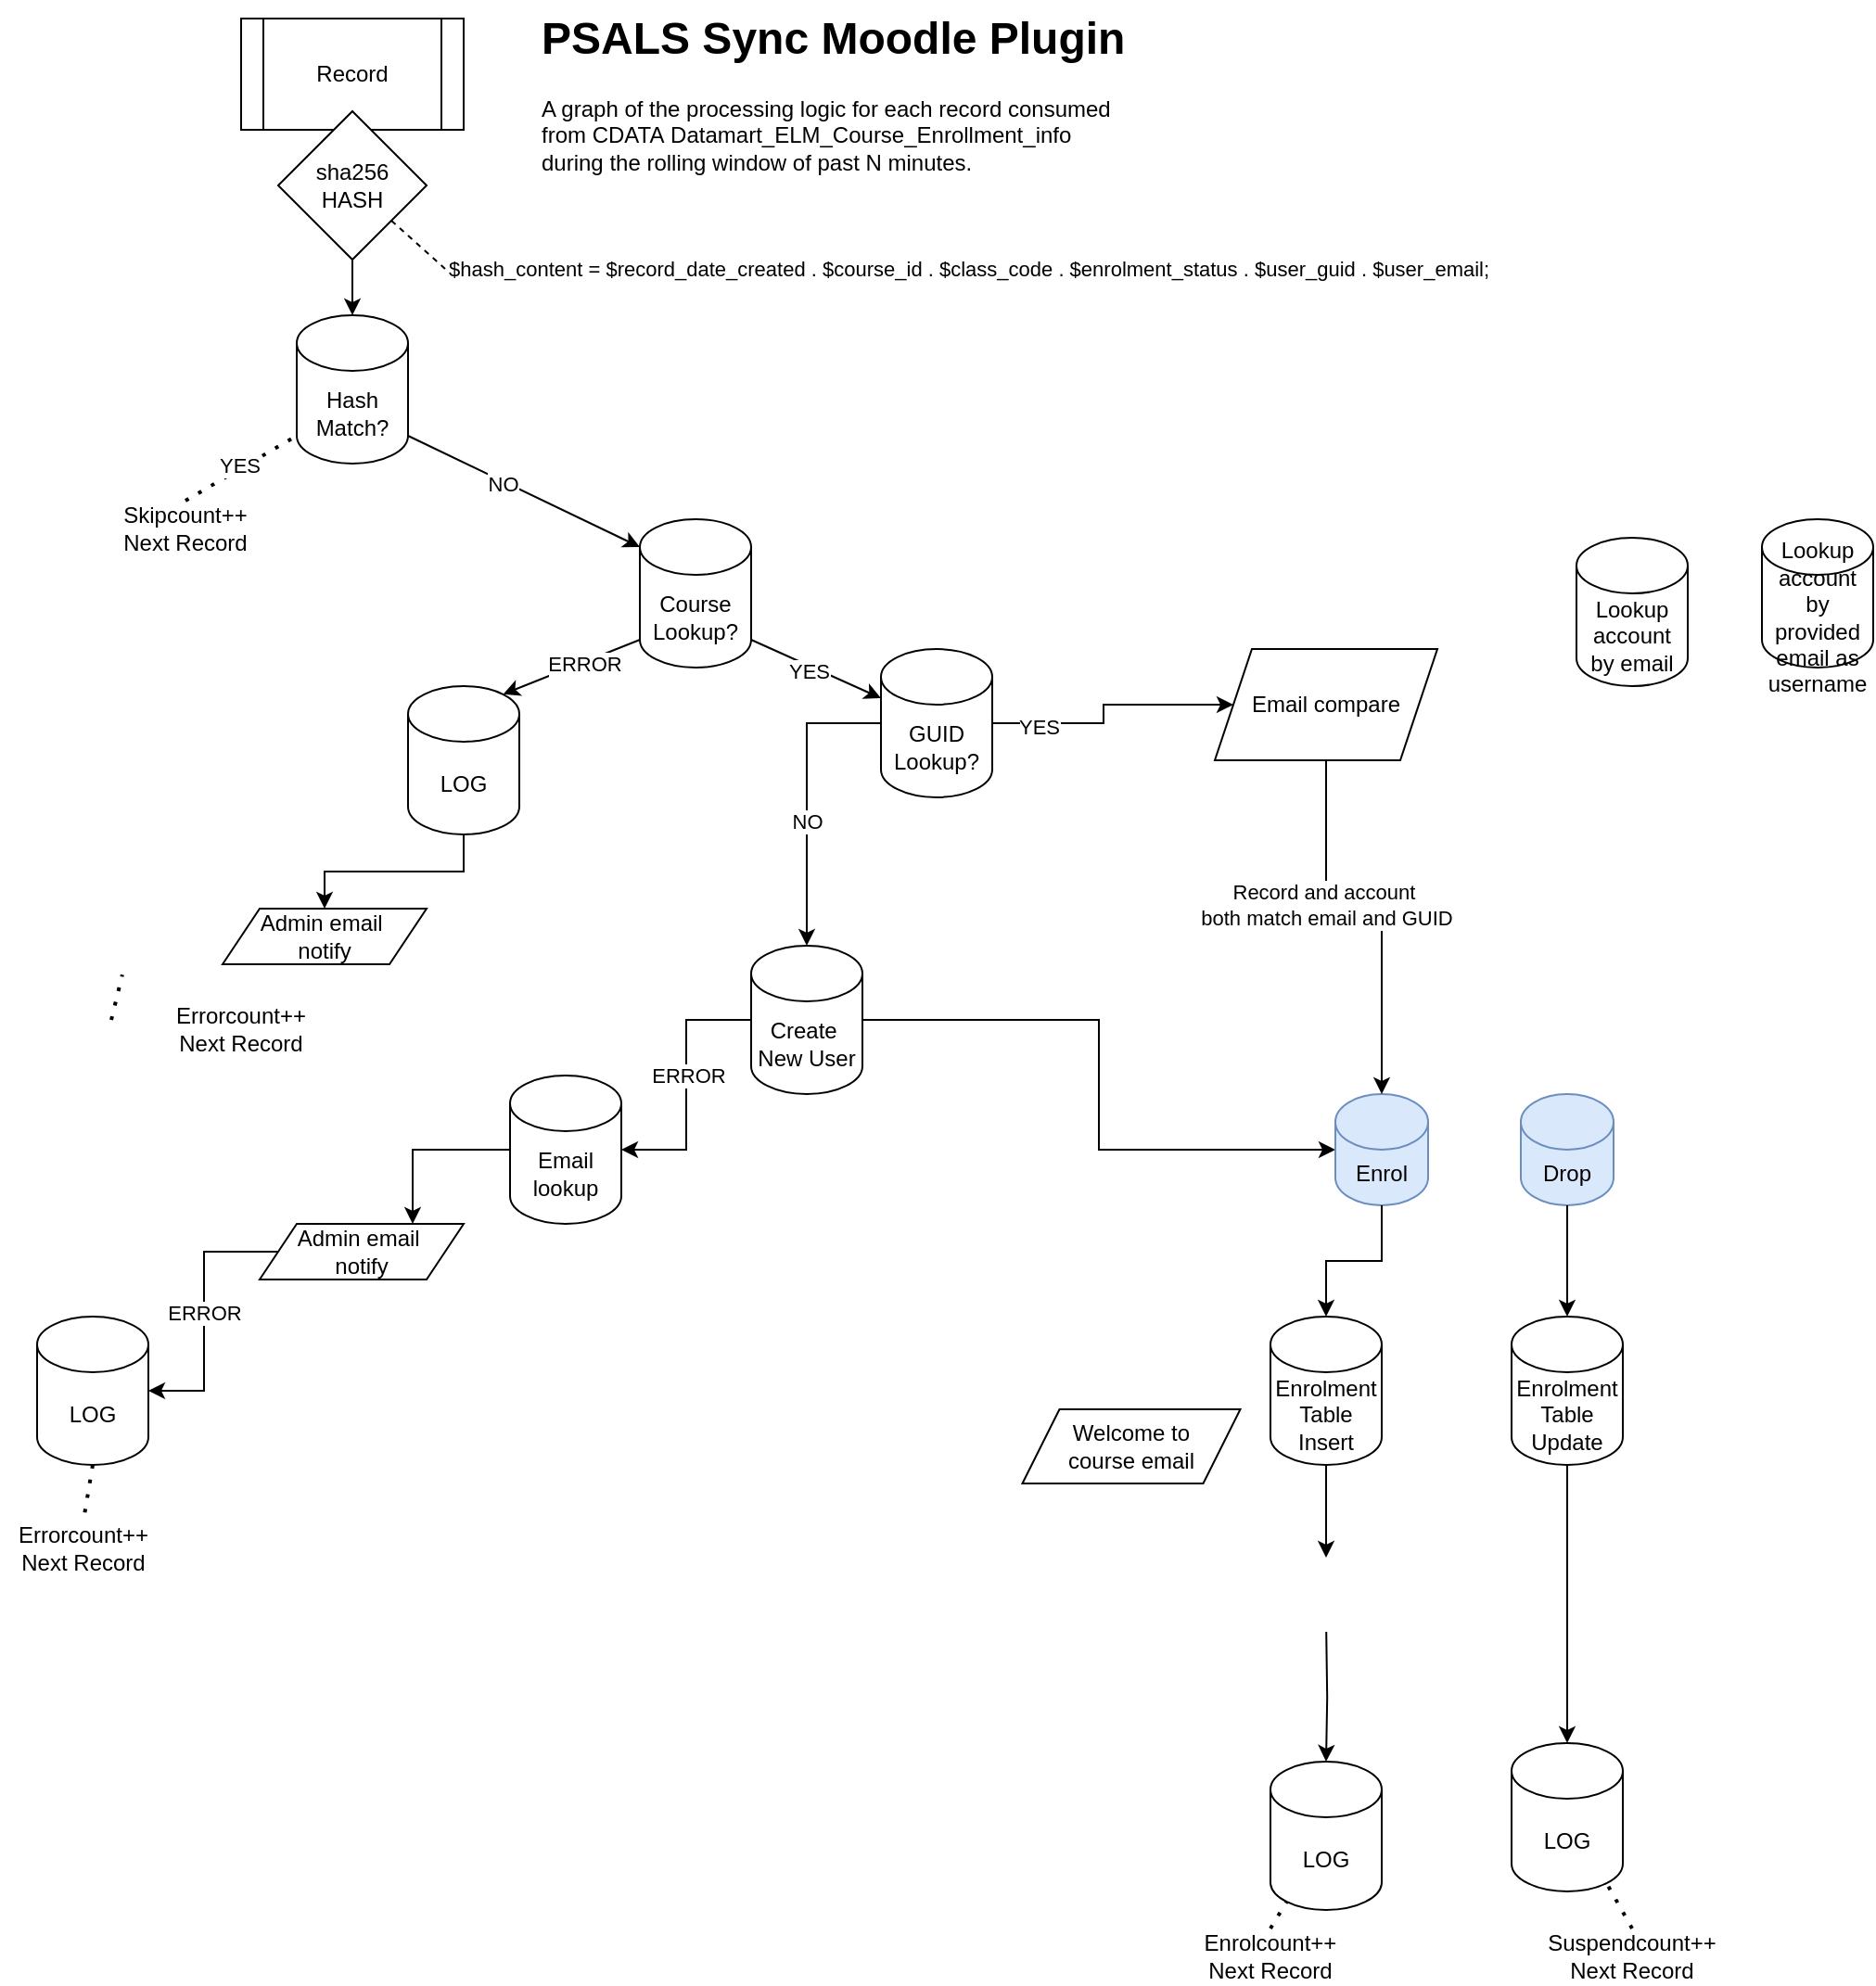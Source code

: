 <mxfile version="24.7.14">
  <diagram name="Page-1" id="SmQBZjzATK0DEa8BMedN">
    <mxGraphModel dx="1834" dy="771" grid="1" gridSize="10" guides="1" tooltips="1" connect="1" arrows="1" fold="1" page="0" pageScale="1" pageWidth="850" pageHeight="1100" math="0" shadow="0">
      <root>
        <mxCell id="0" />
        <mxCell id="1" parent="0" />
        <mxCell id="ry7bc5dP2eHQDdhs6nhz-34" style="edgeStyle=orthogonalEdgeStyle;rounded=0;orthogonalLoop=1;jettySize=auto;html=1;entryX=0.5;entryY=0;entryDx=0;entryDy=0;" parent="1" source="29tg66_QDVW0z6rTsPYW-1" target="ry7bc5dP2eHQDdhs6nhz-11" edge="1">
          <mxGeometry relative="1" as="geometry" />
        </mxCell>
        <mxCell id="29tg66_QDVW0z6rTsPYW-1" value="LOG" style="shape=cylinder3;whiteSpace=wrap;html=1;boundedLbl=1;backgroundOutline=1;size=15;" parent="1" vertex="1">
          <mxGeometry x="190" y="380" width="60" height="80" as="geometry" />
        </mxCell>
        <mxCell id="29tg66_QDVW0z6rTsPYW-7" value="Course&lt;div&gt;Lookup?&lt;/div&gt;" style="shape=cylinder3;whiteSpace=wrap;html=1;boundedLbl=1;backgroundOutline=1;size=15;" parent="1" vertex="1">
          <mxGeometry x="315" y="290" width="60" height="80" as="geometry" />
        </mxCell>
        <mxCell id="29tg66_QDVW0z6rTsPYW-8" value="Hash Match?" style="shape=cylinder3;whiteSpace=wrap;html=1;boundedLbl=1;backgroundOutline=1;size=15;" parent="1" vertex="1">
          <mxGeometry x="130" y="180" width="60" height="80" as="geometry" />
        </mxCell>
        <mxCell id="29tg66_QDVW0z6rTsPYW-10" value="Record" style="shape=process;whiteSpace=wrap;html=1;backgroundOutline=1;" parent="1" vertex="1">
          <mxGeometry x="100" y="20" width="120" height="60" as="geometry" />
        </mxCell>
        <mxCell id="29tg66_QDVW0z6rTsPYW-9" value="&lt;div&gt;sha256&lt;/div&gt;HASH" style="rhombus;whiteSpace=wrap;html=1;" parent="1" vertex="1">
          <mxGeometry x="120" y="70" width="80" height="80" as="geometry" />
        </mxCell>
        <mxCell id="29tg66_QDVW0z6rTsPYW-11" value="" style="endArrow=classic;html=1;rounded=0;exitX=0.5;exitY=1;exitDx=0;exitDy=0;entryX=0.5;entryY=0;entryDx=0;entryDy=0;entryPerimeter=0;" parent="1" source="29tg66_QDVW0z6rTsPYW-9" target="29tg66_QDVW0z6rTsPYW-8" edge="1">
          <mxGeometry width="50" height="50" relative="1" as="geometry">
            <mxPoint x="195" y="450" as="sourcePoint" />
            <mxPoint x="225" y="290" as="targetPoint" />
          </mxGeometry>
        </mxCell>
        <mxCell id="29tg66_QDVW0z6rTsPYW-12" value="" style="endArrow=none;dashed=1;html=1;dashPattern=1 3;strokeWidth=2;rounded=0;entryX=0;entryY=1;entryDx=0;entryDy=-15;entryPerimeter=0;exitX=0.5;exitY=0;exitDx=0;exitDy=0;" parent="1" source="29tg66_QDVW0z6rTsPYW-15" target="29tg66_QDVW0z6rTsPYW-8" edge="1">
          <mxGeometry width="50" height="50" relative="1" as="geometry">
            <mxPoint x="70" y="290" as="sourcePoint" />
            <mxPoint x="245" y="400" as="targetPoint" />
          </mxGeometry>
        </mxCell>
        <mxCell id="29tg66_QDVW0z6rTsPYW-16" value="YES" style="edgeLabel;html=1;align=center;verticalAlign=middle;resizable=0;points=[];" parent="29tg66_QDVW0z6rTsPYW-12" vertex="1" connectable="0">
          <mxGeometry x="0.003" y="2" relative="1" as="geometry">
            <mxPoint as="offset" />
          </mxGeometry>
        </mxCell>
        <mxCell id="29tg66_QDVW0z6rTsPYW-13" value="" style="endArrow=classic;html=1;rounded=0;exitX=1;exitY=1;exitDx=0;exitDy=-15;exitPerimeter=0;entryX=0;entryY=0;entryDx=0;entryDy=15;entryPerimeter=0;" parent="1" source="29tg66_QDVW0z6rTsPYW-8" target="29tg66_QDVW0z6rTsPYW-7" edge="1">
          <mxGeometry width="50" height="50" relative="1" as="geometry">
            <mxPoint x="195" y="450" as="sourcePoint" />
            <mxPoint x="325" y="400" as="targetPoint" />
          </mxGeometry>
        </mxCell>
        <mxCell id="29tg66_QDVW0z6rTsPYW-17" value="NO" style="edgeLabel;html=1;align=center;verticalAlign=middle;resizable=0;points=[];" parent="29tg66_QDVW0z6rTsPYW-13" vertex="1" connectable="0">
          <mxGeometry x="-0.167" y="-2" relative="1" as="geometry">
            <mxPoint y="-1" as="offset" />
          </mxGeometry>
        </mxCell>
        <mxCell id="29tg66_QDVW0z6rTsPYW-15" value="Skipcount++&lt;div&gt;Next Record&lt;/div&gt;" style="text;html=1;align=center;verticalAlign=middle;whiteSpace=wrap;rounded=0;" parent="1" vertex="1">
          <mxGeometry x="30" y="280" width="80" height="30" as="geometry" />
        </mxCell>
        <mxCell id="29tg66_QDVW0z6rTsPYW-18" style="edgeStyle=orthogonalEdgeStyle;rounded=0;orthogonalLoop=1;jettySize=auto;html=1;exitX=0.5;exitY=1;exitDx=0;exitDy=0;" parent="1" source="29tg66_QDVW0z6rTsPYW-15" target="29tg66_QDVW0z6rTsPYW-15" edge="1">
          <mxGeometry relative="1" as="geometry" />
        </mxCell>
        <mxCell id="29tg66_QDVW0z6rTsPYW-19" value="" style="endArrow=classic;html=1;rounded=0;exitX=0;exitY=1;exitDx=0;exitDy=-15;exitPerimeter=0;entryX=0.855;entryY=0;entryDx=0;entryDy=4.35;entryPerimeter=0;" parent="1" source="29tg66_QDVW0z6rTsPYW-7" target="29tg66_QDVW0z6rTsPYW-1" edge="1">
          <mxGeometry width="50" height="50" relative="1" as="geometry">
            <mxPoint x="195" y="450" as="sourcePoint" />
            <mxPoint x="245" y="400" as="targetPoint" />
          </mxGeometry>
        </mxCell>
        <mxCell id="29tg66_QDVW0z6rTsPYW-20" value="ERROR" style="edgeLabel;html=1;align=center;verticalAlign=middle;resizable=0;points=[];" parent="29tg66_QDVW0z6rTsPYW-19" vertex="1" connectable="0">
          <mxGeometry x="-0.17" y="2" relative="1" as="geometry">
            <mxPoint y="-1" as="offset" />
          </mxGeometry>
        </mxCell>
        <mxCell id="29tg66_QDVW0z6rTsPYW-21" value="" style="endArrow=classic;html=1;rounded=0;exitX=1;exitY=1;exitDx=0;exitDy=-15;exitPerimeter=0;" parent="1" source="29tg66_QDVW0z6rTsPYW-7" target="29tg66_QDVW0z6rTsPYW-22" edge="1">
          <mxGeometry width="50" height="50" relative="1" as="geometry">
            <mxPoint x="440" y="470" as="sourcePoint" />
            <mxPoint x="430" y="520" as="targetPoint" />
          </mxGeometry>
        </mxCell>
        <mxCell id="29tg66_QDVW0z6rTsPYW-23" value="YES" style="edgeLabel;html=1;align=center;verticalAlign=middle;resizable=0;points=[];" parent="29tg66_QDVW0z6rTsPYW-21" vertex="1" connectable="0">
          <mxGeometry x="-0.083" y="-3" relative="1" as="geometry">
            <mxPoint as="offset" />
          </mxGeometry>
        </mxCell>
        <mxCell id="29tg66_QDVW0z6rTsPYW-22" value="GUID&lt;div&gt;Lookup?&lt;/div&gt;" style="shape=cylinder3;whiteSpace=wrap;html=1;boundedLbl=1;backgroundOutline=1;size=15;" parent="1" vertex="1">
          <mxGeometry x="445" y="360" width="60" height="80" as="geometry" />
        </mxCell>
        <mxCell id="29tg66_QDVW0z6rTsPYW-29" value="&lt;div&gt;Errorcount++&lt;/div&gt;Next Record" style="text;html=1;align=center;verticalAlign=middle;whiteSpace=wrap;rounded=0;" parent="1" vertex="1">
          <mxGeometry x="55" y="550" width="90" height="30" as="geometry" />
        </mxCell>
        <mxCell id="29tg66_QDVW0z6rTsPYW-48" style="edgeStyle=orthogonalEdgeStyle;rounded=0;orthogonalLoop=1;jettySize=auto;html=1;entryX=0;entryY=0.5;entryDx=0;entryDy=0;entryPerimeter=0;" parent="1" source="29tg66_QDVW0z6rTsPYW-38" target="ry7bc5dP2eHQDdhs6nhz-16" edge="1">
          <mxGeometry relative="1" as="geometry">
            <mxPoint x="570" y="550" as="targetPoint" />
          </mxGeometry>
        </mxCell>
        <mxCell id="29tg66_QDVW0z6rTsPYW-38" value="Create&amp;nbsp;&lt;div&gt;New User&lt;/div&gt;" style="shape=cylinder3;whiteSpace=wrap;html=1;boundedLbl=1;backgroundOutline=1;size=15;" parent="1" vertex="1">
          <mxGeometry x="375" y="520" width="60" height="80" as="geometry" />
        </mxCell>
        <mxCell id="29tg66_QDVW0z6rTsPYW-39" style="edgeStyle=orthogonalEdgeStyle;rounded=0;orthogonalLoop=1;jettySize=auto;html=1;entryX=0.5;entryY=0;entryDx=0;entryDy=0;entryPerimeter=0;" parent="1" source="29tg66_QDVW0z6rTsPYW-22" target="29tg66_QDVW0z6rTsPYW-38" edge="1">
          <mxGeometry relative="1" as="geometry" />
        </mxCell>
        <mxCell id="29tg66_QDVW0z6rTsPYW-40" value="NO" style="edgeLabel;html=1;align=center;verticalAlign=middle;resizable=0;points=[];" parent="29tg66_QDVW0z6rTsPYW-39" vertex="1" connectable="0">
          <mxGeometry x="0.27" y="1" relative="1" as="geometry">
            <mxPoint x="-1" y="-9" as="offset" />
          </mxGeometry>
        </mxCell>
        <mxCell id="29tg66_QDVW0z6rTsPYW-41" value="LOG" style="shape=cylinder3;whiteSpace=wrap;html=1;boundedLbl=1;backgroundOutline=1;size=15;" parent="1" vertex="1">
          <mxGeometry x="-10" y="720" width="60" height="80" as="geometry" />
        </mxCell>
        <mxCell id="29tg66_QDVW0z6rTsPYW-42" value="&lt;div&gt;Errorcount++&lt;/div&gt;Next Record" style="text;html=1;align=center;verticalAlign=middle;whiteSpace=wrap;rounded=0;" parent="1" vertex="1">
          <mxGeometry x="-30" y="830" width="90" height="30" as="geometry" />
        </mxCell>
        <mxCell id="29tg66_QDVW0z6rTsPYW-43" value="ERROR" style="edgeStyle=orthogonalEdgeStyle;rounded=0;orthogonalLoop=1;jettySize=auto;html=1;entryX=1;entryY=0.5;entryDx=0;entryDy=0;entryPerimeter=0;" parent="1" source="ry7bc5dP2eHQDdhs6nhz-13" target="29tg66_QDVW0z6rTsPYW-41" edge="1">
          <mxGeometry x="0.009" relative="1" as="geometry">
            <mxPoint as="offset" />
          </mxGeometry>
        </mxCell>
        <mxCell id="29tg66_QDVW0z6rTsPYW-52" value="LOG" style="shape=cylinder3;whiteSpace=wrap;html=1;boundedLbl=1;backgroundOutline=1;size=15;" parent="1" vertex="1">
          <mxGeometry x="785" y="950" width="60" height="80" as="geometry" />
        </mxCell>
        <mxCell id="29tg66_QDVW0z6rTsPYW-53" value="&lt;div&gt;Suspendcount++&lt;/div&gt;Next Record" style="text;html=1;align=center;verticalAlign=middle;whiteSpace=wrap;rounded=0;" parent="1" vertex="1">
          <mxGeometry x="805" y="1050" width="90" height="30" as="geometry" />
        </mxCell>
        <mxCell id="29tg66_QDVW0z6rTsPYW-54" value="" style="endArrow=none;dashed=1;html=1;dashPattern=1 3;strokeWidth=2;rounded=0;entryX=0.855;entryY=1;entryDx=0;entryDy=-4.35;entryPerimeter=0;exitX=0.5;exitY=0;exitDx=0;exitDy=0;" parent="1" source="29tg66_QDVW0z6rTsPYW-53" target="29tg66_QDVW0z6rTsPYW-52" edge="1">
          <mxGeometry width="50" height="50" relative="1" as="geometry">
            <mxPoint x="820" y="875" as="sourcePoint" />
            <mxPoint x="870" y="825" as="targetPoint" />
          </mxGeometry>
        </mxCell>
        <mxCell id="29tg66_QDVW0z6rTsPYW-55" value="LOG" style="shape=cylinder3;whiteSpace=wrap;html=1;boundedLbl=1;backgroundOutline=1;size=15;" parent="1" vertex="1">
          <mxGeometry x="655" y="960" width="60" height="80" as="geometry" />
        </mxCell>
        <mxCell id="29tg66_QDVW0z6rTsPYW-56" value="&lt;div&gt;Enrolcount++&lt;/div&gt;Next Record" style="text;html=1;align=center;verticalAlign=middle;whiteSpace=wrap;rounded=0;" parent="1" vertex="1">
          <mxGeometry x="610" y="1050" width="90" height="30" as="geometry" />
        </mxCell>
        <mxCell id="29tg66_QDVW0z6rTsPYW-57" value="" style="endArrow=none;dashed=1;html=1;dashPattern=1 3;strokeWidth=2;rounded=0;entryX=0.145;entryY=1;entryDx=0;entryDy=-4.35;entryPerimeter=0;exitX=0.5;exitY=0;exitDx=0;exitDy=0;" parent="1" source="29tg66_QDVW0z6rTsPYW-56" target="29tg66_QDVW0z6rTsPYW-55" edge="1">
          <mxGeometry width="50" height="50" relative="1" as="geometry">
            <mxPoint x="480" y="1140" as="sourcePoint" />
            <mxPoint x="530" y="1090" as="targetPoint" />
          </mxGeometry>
        </mxCell>
        <mxCell id="ry7bc5dP2eHQDdhs6nhz-7" value="Welcome to&lt;div&gt;course email&lt;/div&gt;" style="shape=parallelogram;perimeter=parallelogramPerimeter;whiteSpace=wrap;html=1;fixedSize=1;" parent="1" vertex="1">
          <mxGeometry x="521.25" y="770" width="117.5" height="40" as="geometry" />
        </mxCell>
        <mxCell id="ry7bc5dP2eHQDdhs6nhz-10" style="edgeStyle=orthogonalEdgeStyle;rounded=0;orthogonalLoop=1;jettySize=auto;html=1;entryX=0.5;entryY=0;entryDx=0;entryDy=0;entryPerimeter=0;exitX=0.5;exitY=1;exitDx=0;exitDy=0;exitPerimeter=0;" parent="1" source="ry7bc5dP2eHQDdhs6nhz-32" target="29tg66_QDVW0z6rTsPYW-52" edge="1">
          <mxGeometry relative="1" as="geometry">
            <mxPoint x="815" y="650" as="sourcePoint" />
          </mxGeometry>
        </mxCell>
        <mxCell id="ry7bc5dP2eHQDdhs6nhz-12" value="" style="endArrow=none;dashed=1;html=1;dashPattern=1 3;strokeWidth=2;rounded=0;exitX=0.5;exitY=0;exitDx=0;exitDy=0;entryX=0.145;entryY=1;entryDx=0;entryDy=-4.35;entryPerimeter=0;" parent="1" edge="1">
          <mxGeometry width="50" height="50" relative="1" as="geometry">
            <mxPoint x="30" y="560" as="sourcePoint" />
            <mxPoint x="35.95" y="535.65" as="targetPoint" />
          </mxGeometry>
        </mxCell>
        <mxCell id="ry7bc5dP2eHQDdhs6nhz-11" value="Admin email&amp;nbsp;&lt;div&gt;notify&lt;/div&gt;" style="shape=parallelogram;perimeter=parallelogramPerimeter;whiteSpace=wrap;html=1;fixedSize=1;" parent="1" vertex="1">
          <mxGeometry x="90" y="500" width="110" height="30" as="geometry" />
        </mxCell>
        <mxCell id="ry7bc5dP2eHQDdhs6nhz-16" value="Enrol" style="shape=cylinder3;whiteSpace=wrap;html=1;boundedLbl=1;backgroundOutline=1;size=15;fillColor=#dae8fc;strokeColor=#6c8ebf;" parent="1" vertex="1">
          <mxGeometry x="690" y="600" width="50" height="60" as="geometry" />
        </mxCell>
        <mxCell id="ry7bc5dP2eHQDdhs6nhz-18" value="Drop" style="shape=cylinder3;whiteSpace=wrap;html=1;boundedLbl=1;backgroundOutline=1;size=15;fillColor=#dae8fc;strokeColor=#6c8ebf;" parent="1" vertex="1">
          <mxGeometry x="790" y="600" width="50" height="60" as="geometry" />
        </mxCell>
        <mxCell id="ry7bc5dP2eHQDdhs6nhz-20" value="" style="edgeStyle=orthogonalEdgeStyle;rounded=0;orthogonalLoop=1;jettySize=auto;html=1;entryX=1;entryY=0.5;entryDx=0;entryDy=0;entryPerimeter=0;" parent="1" source="29tg66_QDVW0z6rTsPYW-38" target="ry7bc5dP2eHQDdhs6nhz-19" edge="1">
          <mxGeometry relative="1" as="geometry">
            <mxPoint x="375" y="560" as="sourcePoint" />
            <mxPoint x="170" y="670" as="targetPoint" />
          </mxGeometry>
        </mxCell>
        <mxCell id="ry7bc5dP2eHQDdhs6nhz-30" value="ERROR" style="edgeLabel;html=1;align=center;verticalAlign=middle;resizable=0;points=[];" parent="ry7bc5dP2eHQDdhs6nhz-20" vertex="1" connectable="0">
          <mxGeometry x="-0.08" y="1" relative="1" as="geometry">
            <mxPoint as="offset" />
          </mxGeometry>
        </mxCell>
        <mxCell id="ry7bc5dP2eHQDdhs6nhz-19" value="Email lookup" style="shape=cylinder3;whiteSpace=wrap;html=1;boundedLbl=1;backgroundOutline=1;size=15;" parent="1" vertex="1">
          <mxGeometry x="245" y="590" width="60" height="80" as="geometry" />
        </mxCell>
        <mxCell id="ry7bc5dP2eHQDdhs6nhz-21" value="&lt;h1 style=&quot;margin-top: 0px;&quot;&gt;PSALS Sync Moodle Plugin&lt;/h1&gt;&lt;p&gt;A graph of the processing logic for each record consumed from CDATA&amp;nbsp;Datamart_ELM_Course_Enrollment_info during the rolling window of past N minutes.&lt;/p&gt;" style="text;html=1;whiteSpace=wrap;overflow=hidden;rounded=0;" parent="1" vertex="1">
          <mxGeometry x="260" y="10" width="320" height="140" as="geometry" />
        </mxCell>
        <mxCell id="ry7bc5dP2eHQDdhs6nhz-27" value="" style="edgeStyle=orthogonalEdgeStyle;rounded=0;orthogonalLoop=1;jettySize=auto;html=1;entryX=0.5;entryY=0;entryDx=0;entryDy=0;exitX=0.5;exitY=1;exitDx=0;exitDy=0;exitPerimeter=0;" parent="1" source="ry7bc5dP2eHQDdhs6nhz-16" target="ry7bc5dP2eHQDdhs6nhz-25" edge="1">
          <mxGeometry relative="1" as="geometry">
            <mxPoint x="715" y="660" as="sourcePoint" />
            <mxPoint x="658" y="875" as="targetPoint" />
          </mxGeometry>
        </mxCell>
        <mxCell id="ry7bc5dP2eHQDdhs6nhz-28" style="edgeStyle=orthogonalEdgeStyle;rounded=0;orthogonalLoop=1;jettySize=auto;html=1;entryX=0.5;entryY=0;entryDx=0;entryDy=0;" parent="1" source="ry7bc5dP2eHQDdhs6nhz-25" edge="1">
          <mxGeometry relative="1" as="geometry">
            <mxPoint x="685" y="850" as="targetPoint" />
          </mxGeometry>
        </mxCell>
        <mxCell id="ry7bc5dP2eHQDdhs6nhz-25" value="Enrolment Table Insert" style="shape=cylinder3;whiteSpace=wrap;html=1;boundedLbl=1;backgroundOutline=1;size=15;" parent="1" vertex="1">
          <mxGeometry x="655" y="720" width="60" height="80" as="geometry" />
        </mxCell>
        <mxCell id="ry7bc5dP2eHQDdhs6nhz-29" style="edgeStyle=orthogonalEdgeStyle;rounded=0;orthogonalLoop=1;jettySize=auto;html=1;entryX=0.5;entryY=0;entryDx=0;entryDy=0;entryPerimeter=0;" parent="1" target="29tg66_QDVW0z6rTsPYW-55" edge="1">
          <mxGeometry relative="1" as="geometry">
            <mxPoint x="685.1" y="890" as="sourcePoint" />
          </mxGeometry>
        </mxCell>
        <mxCell id="ry7bc5dP2eHQDdhs6nhz-33" value="" style="edgeStyle=orthogonalEdgeStyle;rounded=0;orthogonalLoop=1;jettySize=auto;html=1;entryX=0.5;entryY=0;entryDx=0;entryDy=0;entryPerimeter=0;exitX=0.5;exitY=1;exitDx=0;exitDy=0;exitPerimeter=0;" parent="1" source="ry7bc5dP2eHQDdhs6nhz-18" target="ry7bc5dP2eHQDdhs6nhz-32" edge="1">
          <mxGeometry relative="1" as="geometry">
            <mxPoint x="815" y="660" as="sourcePoint" />
            <mxPoint x="815" y="950" as="targetPoint" />
          </mxGeometry>
        </mxCell>
        <mxCell id="ry7bc5dP2eHQDdhs6nhz-32" value="Enrolment Table Update" style="shape=cylinder3;whiteSpace=wrap;html=1;boundedLbl=1;backgroundOutline=1;size=15;" parent="1" vertex="1">
          <mxGeometry x="785" y="720" width="60" height="80" as="geometry" />
        </mxCell>
        <mxCell id="ry7bc5dP2eHQDdhs6nhz-36" value="" style="edgeStyle=orthogonalEdgeStyle;rounded=0;orthogonalLoop=1;jettySize=auto;html=1;entryX=0.75;entryY=0;entryDx=0;entryDy=0;" parent="1" source="ry7bc5dP2eHQDdhs6nhz-19" target="ry7bc5dP2eHQDdhs6nhz-13" edge="1">
          <mxGeometry x="0.009" relative="1" as="geometry">
            <mxPoint x="245" y="630" as="sourcePoint" />
            <mxPoint x="30" y="720" as="targetPoint" />
            <mxPoint as="offset" />
          </mxGeometry>
        </mxCell>
        <mxCell id="ry7bc5dP2eHQDdhs6nhz-13" value="Admin email&amp;nbsp;&lt;div&gt;notify&lt;/div&gt;" style="shape=parallelogram;perimeter=parallelogramPerimeter;whiteSpace=wrap;html=1;fixedSize=1;" parent="1" vertex="1">
          <mxGeometry x="110" y="670" width="110" height="30" as="geometry" />
        </mxCell>
        <mxCell id="ry7bc5dP2eHQDdhs6nhz-37" value="" style="endArrow=none;dashed=1;html=1;dashPattern=1 3;strokeWidth=2;rounded=0;exitX=0.5;exitY=1;exitDx=0;exitDy=0;exitPerimeter=0;entryX=0.5;entryY=0;entryDx=0;entryDy=0;" parent="1" source="29tg66_QDVW0z6rTsPYW-41" target="29tg66_QDVW0z6rTsPYW-42" edge="1">
          <mxGeometry width="50" height="50" relative="1" as="geometry">
            <mxPoint x="510" y="760" as="sourcePoint" />
            <mxPoint x="560" y="710" as="targetPoint" />
          </mxGeometry>
        </mxCell>
        <mxCell id="ry7bc5dP2eHQDdhs6nhz-38" value="&lt;font style=&quot;font-size: 11px;&quot;&gt;$hash_content = $record_date_created . $course_id . $class_code . $enrolment_status . $user_guid . $user_email;&lt;/font&gt;" style="text;html=1;align=left;verticalAlign=middle;whiteSpace=wrap;rounded=0;" parent="1" vertex="1">
          <mxGeometry x="210" y="120" width="570" height="70" as="geometry" />
        </mxCell>
        <mxCell id="ry7bc5dP2eHQDdhs6nhz-43" value="" style="endArrow=none;dashed=1;html=1;rounded=0;entryX=0;entryY=0.5;entryDx=0;entryDy=0;" parent="1" source="29tg66_QDVW0z6rTsPYW-9" target="ry7bc5dP2eHQDdhs6nhz-38" edge="1">
          <mxGeometry width="50" height="50" relative="1" as="geometry">
            <mxPoint x="200" y="200" as="sourcePoint" />
            <mxPoint x="270.711" y="150" as="targetPoint" />
          </mxGeometry>
        </mxCell>
        <mxCell id="qatqN-rTI4L_kXmuOnXF-2" value="" style="edgeStyle=orthogonalEdgeStyle;rounded=0;orthogonalLoop=1;jettySize=auto;html=1;entryX=0;entryY=0.5;entryDx=0;entryDy=0;" edge="1" parent="1" source="29tg66_QDVW0z6rTsPYW-22" target="qatqN-rTI4L_kXmuOnXF-4">
          <mxGeometry relative="1" as="geometry">
            <mxPoint x="655" y="350" as="targetPoint" />
            <mxPoint x="505" y="400" as="sourcePoint" />
          </mxGeometry>
        </mxCell>
        <mxCell id="qatqN-rTI4L_kXmuOnXF-3" value="YES" style="edgeLabel;html=1;align=center;verticalAlign=middle;resizable=0;points=[];" vertex="1" connectable="0" parent="qatqN-rTI4L_kXmuOnXF-2">
          <mxGeometry x="-0.644" y="-2" relative="1" as="geometry">
            <mxPoint as="offset" />
          </mxGeometry>
        </mxCell>
        <mxCell id="qatqN-rTI4L_kXmuOnXF-4" value="Email compare" style="shape=parallelogram;perimeter=parallelogramPerimeter;whiteSpace=wrap;html=1;fixedSize=1;" vertex="1" parent="1">
          <mxGeometry x="625" y="360" width="120" height="60" as="geometry" />
        </mxCell>
        <mxCell id="qatqN-rTI4L_kXmuOnXF-5" style="edgeStyle=orthogonalEdgeStyle;rounded=0;orthogonalLoop=1;jettySize=auto;html=1;entryX=0.5;entryY=0;entryDx=0;entryDy=0;entryPerimeter=0;" edge="1" parent="1" source="qatqN-rTI4L_kXmuOnXF-4" target="ry7bc5dP2eHQDdhs6nhz-16">
          <mxGeometry relative="1" as="geometry" />
        </mxCell>
        <mxCell id="qatqN-rTI4L_kXmuOnXF-6" value="Record and account&amp;nbsp;&lt;div&gt;both match email and GUID&lt;/div&gt;" style="edgeLabel;html=1;align=center;verticalAlign=middle;resizable=0;points=[];" vertex="1" connectable="0" parent="qatqN-rTI4L_kXmuOnXF-5">
          <mxGeometry x="-0.257" relative="1" as="geometry">
            <mxPoint as="offset" />
          </mxGeometry>
        </mxCell>
        <mxCell id="qatqN-rTI4L_kXmuOnXF-7" value="Lookup account by email" style="shape=cylinder3;whiteSpace=wrap;html=1;boundedLbl=1;backgroundOutline=1;size=15;" vertex="1" parent="1">
          <mxGeometry x="820" y="300" width="60" height="80" as="geometry" />
        </mxCell>
        <mxCell id="qatqN-rTI4L_kXmuOnXF-8" value="Lookup account by provided email as username" style="shape=cylinder3;whiteSpace=wrap;html=1;boundedLbl=1;backgroundOutline=1;size=15;" vertex="1" parent="1">
          <mxGeometry x="920" y="290" width="60" height="80" as="geometry" />
        </mxCell>
      </root>
    </mxGraphModel>
  </diagram>
</mxfile>
